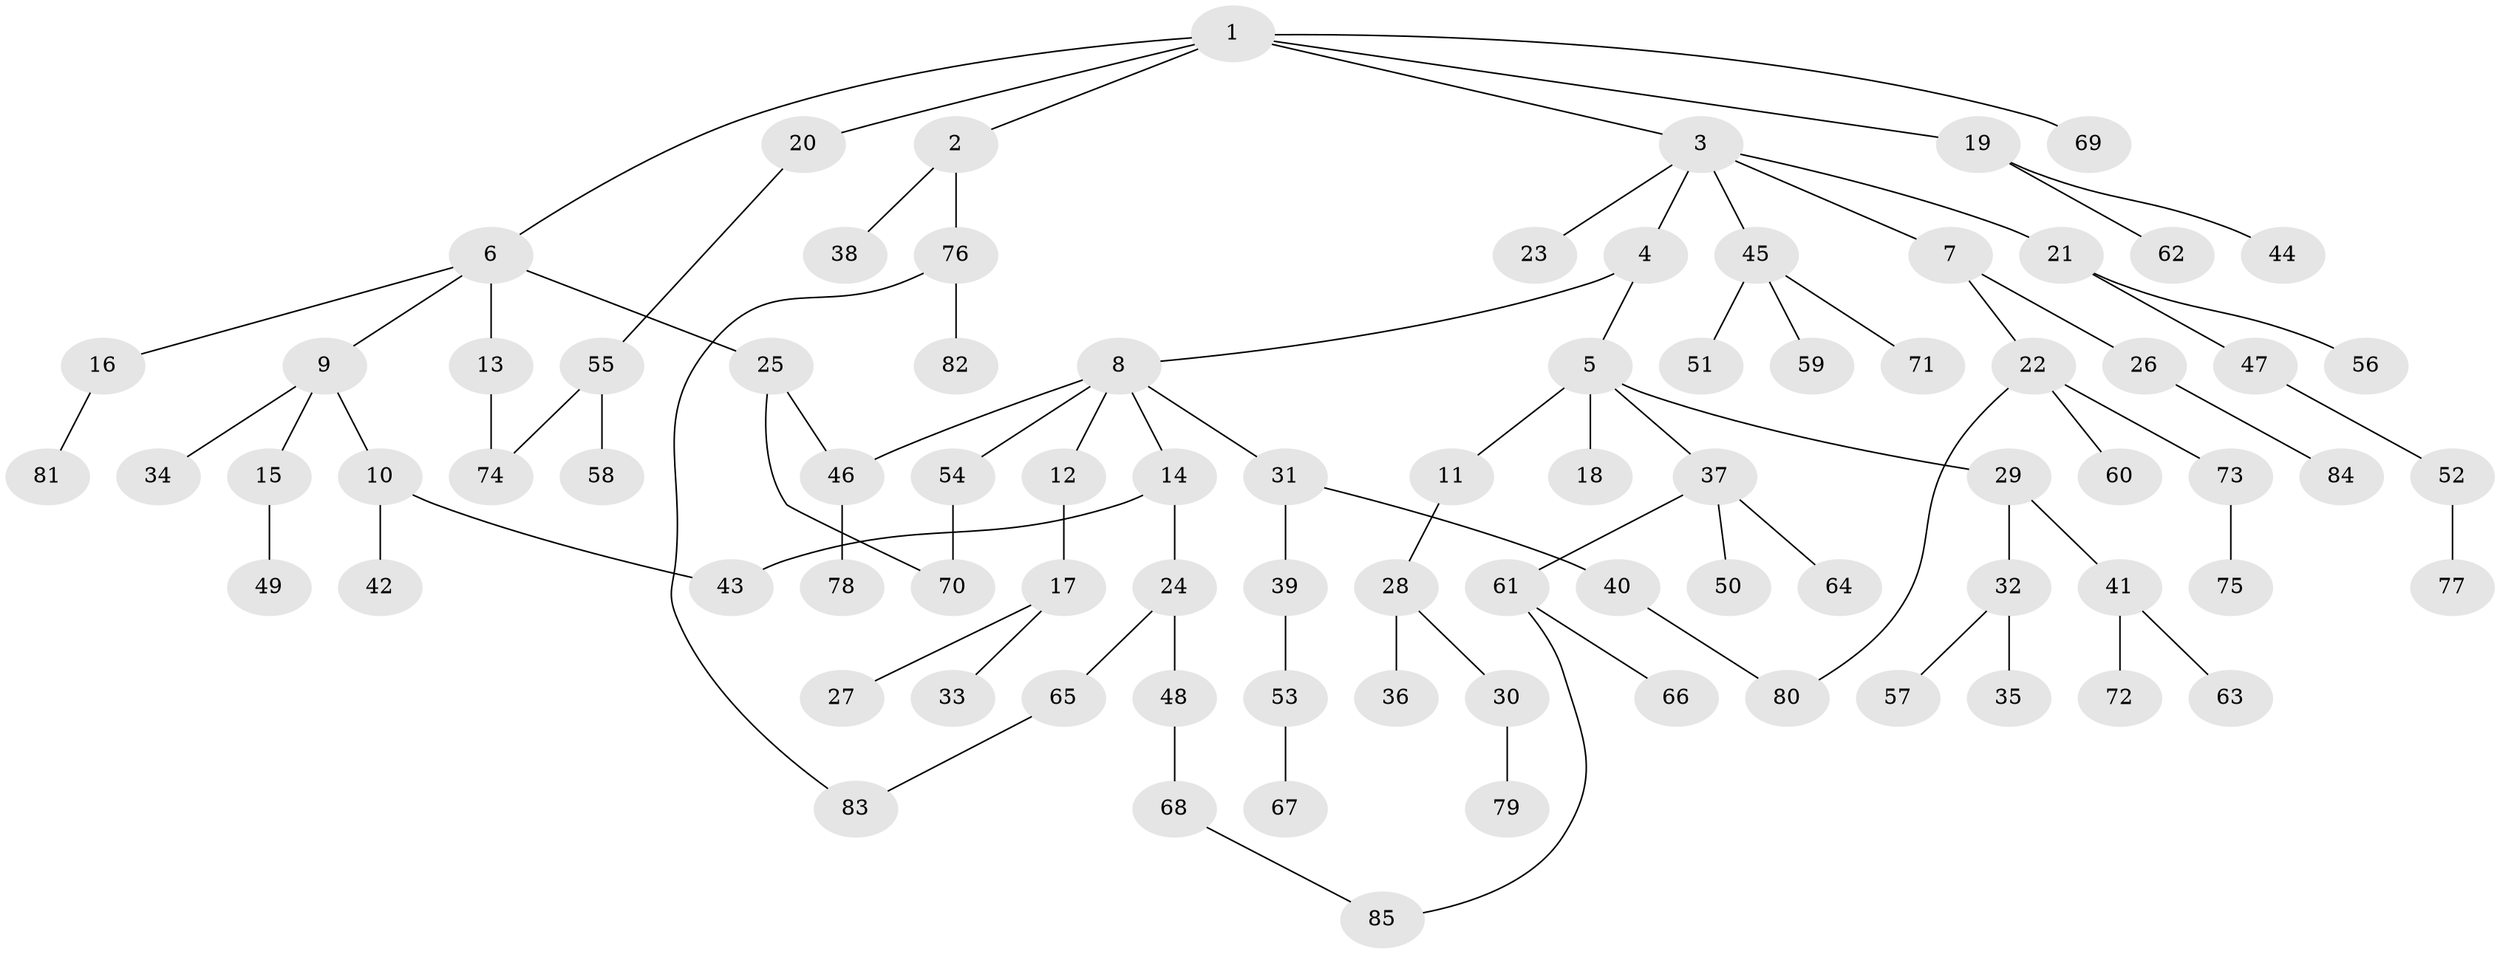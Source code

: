 // Generated by graph-tools (version 1.1) at 2025/41/03/09/25 04:41:37]
// undirected, 85 vertices, 91 edges
graph export_dot {
graph [start="1"]
  node [color=gray90,style=filled];
  1;
  2;
  3;
  4;
  5;
  6;
  7;
  8;
  9;
  10;
  11;
  12;
  13;
  14;
  15;
  16;
  17;
  18;
  19;
  20;
  21;
  22;
  23;
  24;
  25;
  26;
  27;
  28;
  29;
  30;
  31;
  32;
  33;
  34;
  35;
  36;
  37;
  38;
  39;
  40;
  41;
  42;
  43;
  44;
  45;
  46;
  47;
  48;
  49;
  50;
  51;
  52;
  53;
  54;
  55;
  56;
  57;
  58;
  59;
  60;
  61;
  62;
  63;
  64;
  65;
  66;
  67;
  68;
  69;
  70;
  71;
  72;
  73;
  74;
  75;
  76;
  77;
  78;
  79;
  80;
  81;
  82;
  83;
  84;
  85;
  1 -- 2;
  1 -- 3;
  1 -- 6;
  1 -- 19;
  1 -- 20;
  1 -- 69;
  2 -- 38;
  2 -- 76;
  3 -- 4;
  3 -- 7;
  3 -- 21;
  3 -- 23;
  3 -- 45;
  4 -- 5;
  4 -- 8;
  5 -- 11;
  5 -- 18;
  5 -- 29;
  5 -- 37;
  6 -- 9;
  6 -- 13;
  6 -- 16;
  6 -- 25;
  7 -- 22;
  7 -- 26;
  8 -- 12;
  8 -- 14;
  8 -- 31;
  8 -- 46;
  8 -- 54;
  9 -- 10;
  9 -- 15;
  9 -- 34;
  10 -- 42;
  10 -- 43;
  11 -- 28;
  12 -- 17;
  13 -- 74;
  14 -- 24;
  14 -- 43;
  15 -- 49;
  16 -- 81;
  17 -- 27;
  17 -- 33;
  19 -- 44;
  19 -- 62;
  20 -- 55;
  21 -- 47;
  21 -- 56;
  22 -- 60;
  22 -- 73;
  22 -- 80;
  24 -- 48;
  24 -- 65;
  25 -- 70;
  25 -- 46;
  26 -- 84;
  28 -- 30;
  28 -- 36;
  29 -- 32;
  29 -- 41;
  30 -- 79;
  31 -- 39;
  31 -- 40;
  32 -- 35;
  32 -- 57;
  37 -- 50;
  37 -- 61;
  37 -- 64;
  39 -- 53;
  40 -- 80;
  41 -- 63;
  41 -- 72;
  45 -- 51;
  45 -- 59;
  45 -- 71;
  46 -- 78;
  47 -- 52;
  48 -- 68;
  52 -- 77;
  53 -- 67;
  54 -- 70;
  55 -- 58;
  55 -- 74;
  61 -- 66;
  61 -- 85;
  65 -- 83;
  68 -- 85;
  73 -- 75;
  76 -- 82;
  76 -- 83;
}
